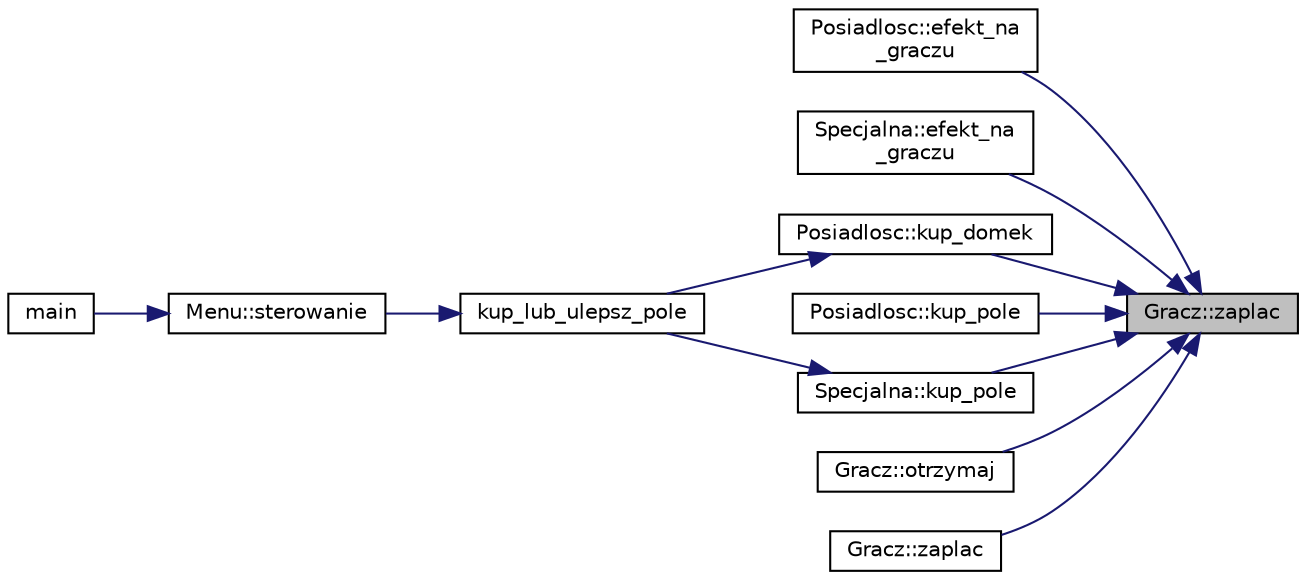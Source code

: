 digraph "Gracz::zaplac"
{
 // LATEX_PDF_SIZE
  edge [fontname="Helvetica",fontsize="10",labelfontname="Helvetica",labelfontsize="10"];
  node [fontname="Helvetica",fontsize="10",shape=record];
  rankdir="RL";
  Node1 [label="Gracz::zaplac",height=0.2,width=0.4,color="black", fillcolor="grey75", style="filled", fontcolor="black",tooltip="gracz placi podana kwote do banku"];
  Node1 -> Node2 [dir="back",color="midnightblue",fontsize="10",style="solid",fontname="Helvetica"];
  Node2 [label="Posiadlosc::efekt_na\l_graczu",height=0.2,width=0.4,color="black", fillcolor="white", style="filled",URL="$class_posiadlosc.html#aefb13171958ff84c8c711b5c4783bbc1",tooltip="wykonuje czynności po najechaniu gracza na pole"];
  Node1 -> Node3 [dir="back",color="midnightblue",fontsize="10",style="solid",fontname="Helvetica"];
  Node3 [label="Specjalna::efekt_na\l_graczu",height=0.2,width=0.4,color="black", fillcolor="white", style="filled",URL="$class_specjalna.html#abf8dd546f746608a5b2352dd4a8eea56",tooltip="wykonuje czynności po najechaniu gracza na pole"];
  Node1 -> Node4 [dir="back",color="midnightblue",fontsize="10",style="solid",fontname="Helvetica"];
  Node4 [label="Posiadlosc::kup_domek",height=0.2,width=0.4,color="black", fillcolor="white", style="filled",URL="$class_posiadlosc.html#a4751faea37ac76af6db2278bae58bdb4",tooltip="kupuje domek na polu"];
  Node4 -> Node5 [dir="back",color="midnightblue",fontsize="10",style="solid",fontname="Helvetica"];
  Node5 [label="kup_lub_ulepsz_pole",height=0.2,width=0.4,color="black", fillcolor="white", style="filled",URL="$monopoly_8h.html#a151549d2ec4f2ccde96af85cbbc33669",tooltip="kupuje lub ulepsza pole"];
  Node5 -> Node6 [dir="back",color="midnightblue",fontsize="10",style="solid",fontname="Helvetica"];
  Node6 [label="Menu::sterowanie",height=0.2,width=0.4,color="black", fillcolor="white", style="filled",URL="$class_menu.html#a4dfd33c01ffd6a50b18eaf53a35bc4d2",tooltip="obsluguje sterowanie grą"];
  Node6 -> Node7 [dir="back",color="midnightblue",fontsize="10",style="solid",fontname="Helvetica"];
  Node7 [label="main",height=0.2,width=0.4,color="black", fillcolor="white", style="filled",URL="$main_8cpp.html#ae66f6b31b5ad750f1fe042a706a4e3d4",tooltip=" "];
  Node1 -> Node8 [dir="back",color="midnightblue",fontsize="10",style="solid",fontname="Helvetica"];
  Node8 [label="Posiadlosc::kup_pole",height=0.2,width=0.4,color="black", fillcolor="white", style="filled",URL="$class_posiadlosc.html#a28d425abb542d0e98d00fa2da4b84000",tooltip="kupuje pole graczowi"];
  Node1 -> Node9 [dir="back",color="midnightblue",fontsize="10",style="solid",fontname="Helvetica"];
  Node9 [label="Specjalna::kup_pole",height=0.2,width=0.4,color="black", fillcolor="white", style="filled",URL="$class_specjalna.html#a23940b15662794ce9b7a2d49bb2a6e2a",tooltip="sprzedaje pole graczowi"];
  Node9 -> Node5 [dir="back",color="midnightblue",fontsize="10",style="solid",fontname="Helvetica"];
  Node1 -> Node10 [dir="back",color="midnightblue",fontsize="10",style="solid",fontname="Helvetica"];
  Node10 [label="Gracz::otrzymaj",height=0.2,width=0.4,color="black", fillcolor="white", style="filled",URL="$class_gracz.html#ae63d2c84faf7bd787b1dcc270d94ff4a",tooltip="gracz otrzymuje podana kwote od innego graca"];
  Node1 -> Node11 [dir="back",color="midnightblue",fontsize="10",style="solid",fontname="Helvetica"];
  Node11 [label="Gracz::zaplac",height=0.2,width=0.4,color="black", fillcolor="white", style="filled",URL="$class_gracz.html#a9abc388dd7fac93da238eb82df52d482",tooltip="gracz placi podana kwote do innego graca"];
}
